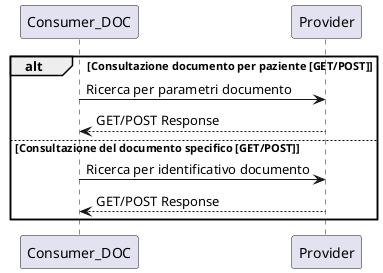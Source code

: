 @startuml
alt  Consultazione documento per paziente [GET/POST]
    Consumer_DOC -> Provider: Ricerca per parametri documento
    Provider --> Consumer_DOC: GET/POST Response
else  Consultazione del documento specifico [GET/POST]
    Consumer_DOC -> Provider: Ricerca per identificativo documento
    Provider --> Consumer_DOC: GET/POST Response 
end
@enduml